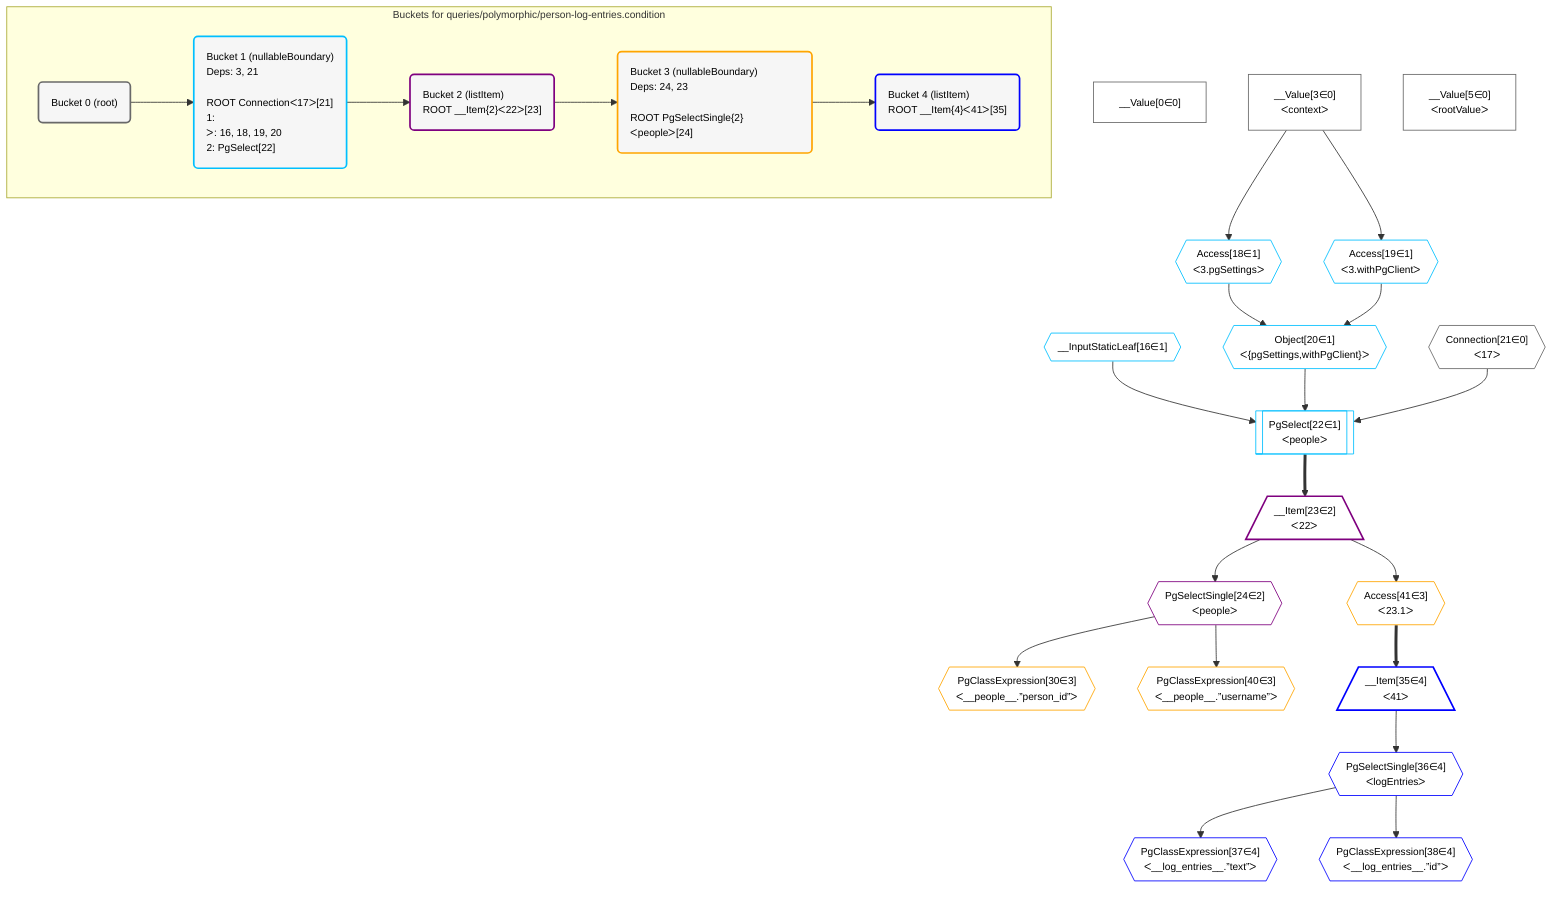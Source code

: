 %%{init: {'themeVariables': { 'fontSize': '12px'}}}%%
graph TD
    classDef path fill:#eee,stroke:#000,color:#000
    classDef plan fill:#fff,stroke-width:1px,color:#000
    classDef itemplan fill:#fff,stroke-width:2px,color:#000
    classDef unbatchedplan fill:#dff,stroke-width:1px,color:#000
    classDef sideeffectplan fill:#fcc,stroke-width:2px,color:#000
    classDef bucket fill:#f6f6f6,color:#000,stroke-width:2px,text-align:left


    %% define steps
    __Value0["__Value[0∈0]"]:::plan
    __Value3["__Value[3∈0]<br />ᐸcontextᐳ"]:::plan
    __Value5["__Value[5∈0]<br />ᐸrootValueᐳ"]:::plan
    __InputStaticLeaf16{{"__InputStaticLeaf[16∈1]"}}:::plan
    Access18{{"Access[18∈1]<br />ᐸ3.pgSettingsᐳ"}}:::plan
    Access19{{"Access[19∈1]<br />ᐸ3.withPgClientᐳ"}}:::plan
    Object20{{"Object[20∈1]<br />ᐸ{pgSettings,withPgClient}ᐳ"}}:::plan
    Connection21{{"Connection[21∈0]<br />ᐸ17ᐳ"}}:::plan
    PgSelect22[["PgSelect[22∈1]<br />ᐸpeopleᐳ"]]:::plan
    __Item23[/"__Item[23∈2]<br />ᐸ22ᐳ"\]:::itemplan
    PgSelectSingle24{{"PgSelectSingle[24∈2]<br />ᐸpeopleᐳ"}}:::plan
    PgClassExpression30{{"PgClassExpression[30∈3]<br />ᐸ__people__.”person_id”ᐳ"}}:::plan
    Access41{{"Access[41∈3]<br />ᐸ23.1ᐳ"}}:::plan
    __Item35[/"__Item[35∈4]<br />ᐸ41ᐳ"\]:::itemplan
    PgSelectSingle36{{"PgSelectSingle[36∈4]<br />ᐸlogEntriesᐳ"}}:::plan
    PgClassExpression37{{"PgClassExpression[37∈4]<br />ᐸ__log_entries__.”text”ᐳ"}}:::plan
    PgClassExpression38{{"PgClassExpression[38∈4]<br />ᐸ__log_entries__.”id”ᐳ"}}:::plan
    PgClassExpression40{{"PgClassExpression[40∈3]<br />ᐸ__people__.”username”ᐳ"}}:::plan

    %% plan dependencies
    __Value3 --> Access18
    __Value3 --> Access19
    Access18 & Access19 --> Object20
    Object20 & __InputStaticLeaf16 & Connection21 --> PgSelect22
    PgSelect22 ==> __Item23
    __Item23 --> PgSelectSingle24
    PgSelectSingle24 --> PgClassExpression30
    __Item23 --> Access41
    Access41 ==> __Item35
    __Item35 --> PgSelectSingle36
    PgSelectSingle36 --> PgClassExpression37
    PgSelectSingle36 --> PgClassExpression38
    PgSelectSingle24 --> PgClassExpression40

    subgraph "Buckets for queries/polymorphic/person-log-entries.condition"
    Bucket0("Bucket 0 (root)"):::bucket
    classDef bucket0 stroke:#696969
    class Bucket0,__Value0,__Value3,__Value5,Connection21 bucket0
    Bucket1("Bucket 1 (nullableBoundary)<br />Deps: 3, 21<br /><br />ROOT Connectionᐸ17ᐳ[21]<br />1: <br />ᐳ: 16, 18, 19, 20<br />2: PgSelect[22]"):::bucket
    classDef bucket1 stroke:#00bfff
    class Bucket1,__InputStaticLeaf16,Access18,Access19,Object20,PgSelect22 bucket1
    Bucket2("Bucket 2 (listItem)<br />ROOT __Item{2}ᐸ22ᐳ[23]"):::bucket
    classDef bucket2 stroke:#7f007f
    class Bucket2,__Item23,PgSelectSingle24 bucket2
    Bucket3("Bucket 3 (nullableBoundary)<br />Deps: 24, 23<br /><br />ROOT PgSelectSingle{2}ᐸpeopleᐳ[24]"):::bucket
    classDef bucket3 stroke:#ffa500
    class Bucket3,PgClassExpression30,PgClassExpression40,Access41 bucket3
    Bucket4("Bucket 4 (listItem)<br />ROOT __Item{4}ᐸ41ᐳ[35]"):::bucket
    classDef bucket4 stroke:#0000ff
    class Bucket4,__Item35,PgSelectSingle36,PgClassExpression37,PgClassExpression38 bucket4
    Bucket0 --> Bucket1
    Bucket1 --> Bucket2
    Bucket2 --> Bucket3
    Bucket3 --> Bucket4
    end